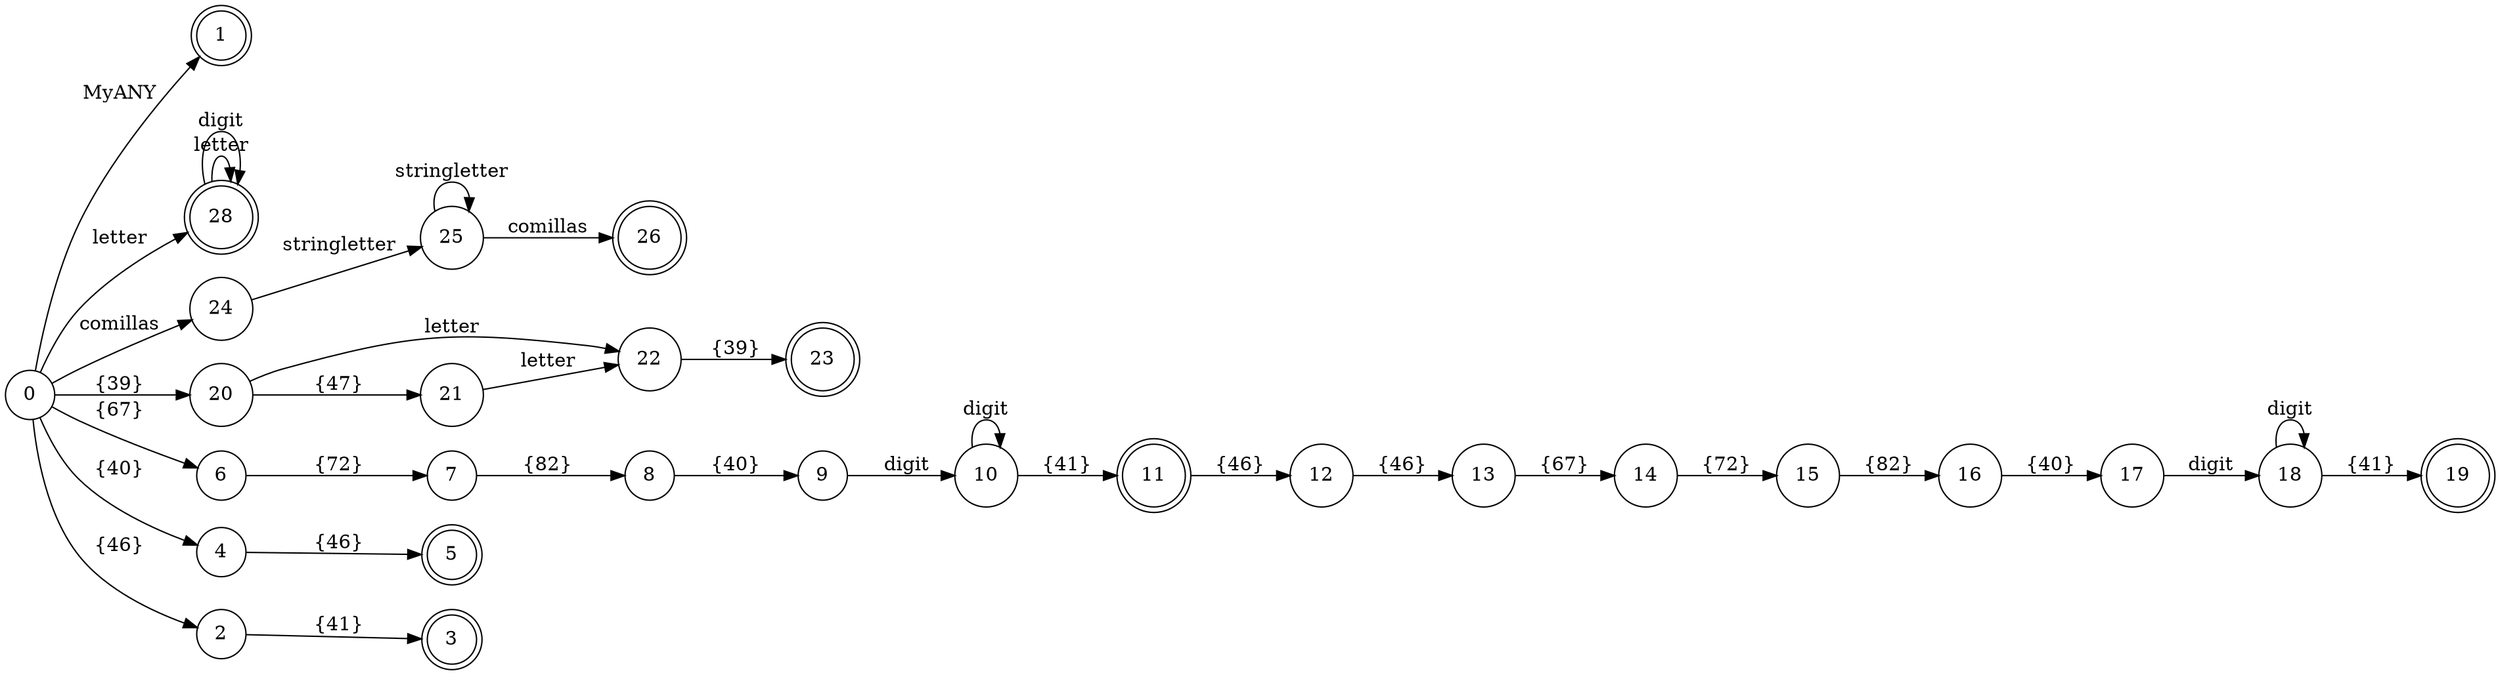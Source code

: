 digraph {
	rankdir=LR size=50
	node [shape=doublecircle]
	1
	node [shape=doublecircle]
	1
	node [shape=doublecircle]
	1
	node [shape=doublecircle]
	1
	node [shape=doublecircle]
	1
	node [shape=doublecircle]
	1
	node [shape=doublecircle]
	1
	node [shape=doublecircle]
	1
	node [shape=doublecircle]
	1
	node [shape=doublecircle]
	1
	node [shape=doublecircle]
	1
	node [shape=doublecircle]
	1
	node [shape=doublecircle]
	1
	node [shape=doublecircle]
	3
	node [shape=doublecircle]
	3
	node [shape=doublecircle]
	3
	node [shape=doublecircle]
	3
	node [shape=doublecircle]
	3
	node [shape=doublecircle]
	3
	node [shape=doublecircle]
	3
	node [shape=doublecircle]
	3
	node [shape=doublecircle]
	3
	node [shape=doublecircle]
	3
	node [shape=doublecircle]
	3
	node [shape=doublecircle]
	3
	node [shape=doublecircle]
	3
	node [shape=doublecircle]
	5
	node [shape=doublecircle]
	5
	node [shape=doublecircle]
	5
	node [shape=doublecircle]
	5
	node [shape=doublecircle]
	5
	node [shape=doublecircle]
	5
	node [shape=doublecircle]
	5
	node [shape=doublecircle]
	5
	node [shape=doublecircle]
	5
	node [shape=doublecircle]
	5
	node [shape=doublecircle]
	5
	node [shape=doublecircle]
	5
	node [shape=doublecircle]
	5
	node [shape=doublecircle]
	11
	node [shape=doublecircle]
	11
	node [shape=doublecircle]
	11
	node [shape=doublecircle]
	11
	node [shape=doublecircle]
	11
	node [shape=doublecircle]
	11
	node [shape=doublecircle]
	11
	node [shape=doublecircle]
	11
	node [shape=doublecircle]
	11
	node [shape=doublecircle]
	11
	node [shape=doublecircle]
	11
	node [shape=doublecircle]
	11
	node [shape=doublecircle]
	11
	node [shape=doublecircle]
	19
	node [shape=doublecircle]
	19
	node [shape=doublecircle]
	19
	node [shape=doublecircle]
	19
	node [shape=doublecircle]
	19
	node [shape=doublecircle]
	19
	node [shape=doublecircle]
	19
	node [shape=doublecircle]
	19
	node [shape=doublecircle]
	19
	node [shape=doublecircle]
	19
	node [shape=doublecircle]
	19
	node [shape=doublecircle]
	19
	node [shape=doublecircle]
	19
	node [shape=doublecircle]
	23
	node [shape=doublecircle]
	23
	node [shape=doublecircle]
	23
	node [shape=doublecircle]
	23
	node [shape=doublecircle]
	23
	node [shape=doublecircle]
	23
	node [shape=doublecircle]
	23
	node [shape=doublecircle]
	23
	node [shape=doublecircle]
	23
	node [shape=doublecircle]
	23
	node [shape=doublecircle]
	23
	node [shape=doublecircle]
	23
	node [shape=doublecircle]
	23
	node [shape=doublecircle]
	26
	node [shape=doublecircle]
	26
	node [shape=doublecircle]
	26
	node [shape=doublecircle]
	26
	node [shape=doublecircle]
	26
	node [shape=doublecircle]
	26
	node [shape=doublecircle]
	26
	node [shape=doublecircle]
	26
	node [shape=doublecircle]
	26
	node [shape=doublecircle]
	26
	node [shape=doublecircle]
	26
	node [shape=doublecircle]
	26
	node [shape=doublecircle]
	26
	node [shape=doublecircle]
	28
	node [shape=doublecircle]
	28
	node [shape=doublecircle]
	28
	node [shape=doublecircle]
	28
	node [shape=doublecircle]
	28
	node [shape=doublecircle]
	28
	node [shape=doublecircle]
	28
	node [shape=doublecircle]
	28
	node [shape=doublecircle]
	28
	node [shape=doublecircle]
	28
	node [shape=doublecircle]
	28
	node [shape=doublecircle]
	28
	node [shape=doublecircle]
	28
	node [shape=circle]
	0 -> 28 [label=letter]
	node [shape=circle]
	0 -> 24 [label=comillas]
	node [shape=circle]
	0 -> 20 [label="{39}"]
	node [shape=circle]
	0 -> 6 [label="{67}"]
	node [shape=circle]
	0 -> 4 [label="{40}"]
	node [shape=circle]
	0 -> 2 [label="{46}"]
	node [shape=circle]
	0 -> 1 [label=MyANY]
	node [shape=circle]
	2 -> 3 [label="{41}"]
	node [shape=circle]
	4 -> 5 [label="{46}"]
	node [shape=circle]
	6 -> 7 [label="{72}"]
	node [shape=circle]
	7 -> 8 [label="{82}"]
	node [shape=circle]
	8 -> 9 [label="{40}"]
	node [shape=circle]
	9 -> 10 [label=digit]
	node [shape=circle]
	10 -> 10 [label=digit]
	node [shape=circle]
	10 -> 11 [label="{41}"]
	node [shape=circle]
	11 -> 12 [label="{46}"]
	node [shape=circle]
	12 -> 13 [label="{46}"]
	node [shape=circle]
	13 -> 14 [label="{67}"]
	node [shape=circle]
	14 -> 15 [label="{72}"]
	node [shape=circle]
	15 -> 16 [label="{82}"]
	node [shape=circle]
	16 -> 17 [label="{40}"]
	node [shape=circle]
	17 -> 18 [label=digit]
	node [shape=circle]
	18 -> 18 [label=digit]
	node [shape=circle]
	18 -> 19 [label="{41}"]
	node [shape=circle]
	20 -> 22 [label=letter]
	node [shape=circle]
	20 -> 21 [label="{47}"]
	node [shape=circle]
	21 -> 22 [label=letter]
	node [shape=circle]
	22 -> 23 [label="{39}"]
	node [shape=circle]
	24 -> 25 [label=stringletter]
	node [shape=circle]
	25 -> 26 [label=comillas]
	node [shape=circle]
	25 -> 25 [label=stringletter]
	node [shape=circle]
	28 -> 28 [label=letter]
	node [shape=circle]
	28 -> 28 [label=digit]
}
